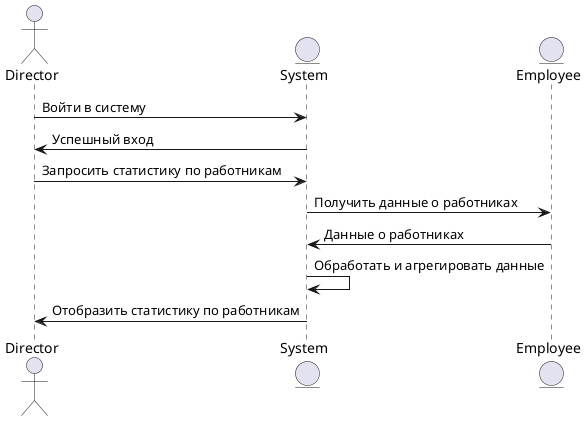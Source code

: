 @startuml
actor Director
entity System
entity Employee

Director -> System : Войти в систему
System -> Director : Успешный вход
Director -> System : Запросить статистику по работникам
System -> Employee : Получить данные о работниках
Employee -> System : Данные о работниках
System -> System : Обработать и агрегировать данные
System -> Director : Отобразить статистику по работникам
@enduml
